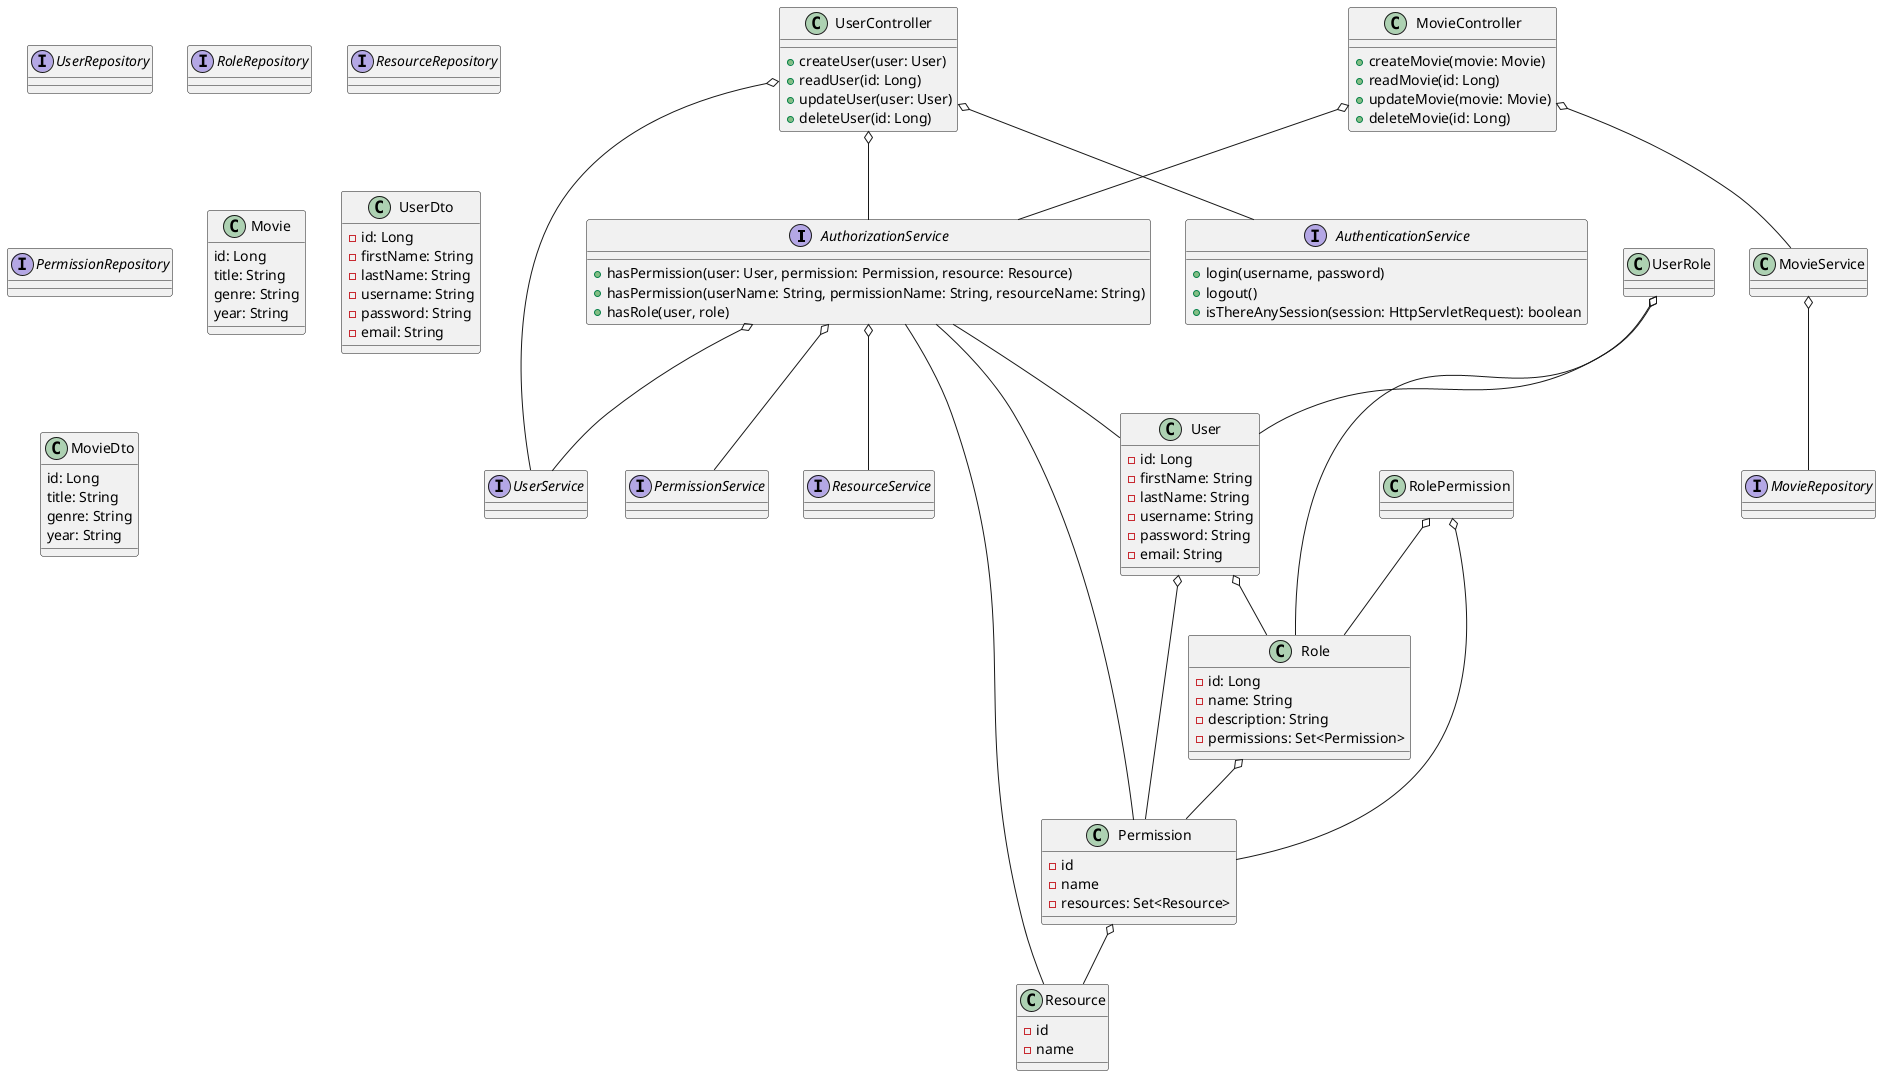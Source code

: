 @startuml
'https://plantuml.com/class-diagram

'RBAC role based access control
'CRUD Create Read Update Delete

interface AuthorizationService
interface UserService
interface PermissionService
interface ResourceService

interface MovieRepository
interface UserRepository
interface RoleRepository
interface ResourceRepository
interface PermissionRepository

class User
'class UserDetails
'class Profile
'class Account
'class Credential
class Role
class UserRole
class Permission
class Movie

' 1, "CREATE", "USER", "create user"
' 2, "READ", "USER", "read user"
' 3, "CREATE", "MOVIE", "create movie"
' 4, "READ", "MOVIE", "read movie"

class RolePermission

User o-- Role
User o-- Permission
Role o-- Permission
Permission o-- Resource

RolePermission o-- Permission
RolePermission o-- Role

UserRole o-- User
UserRole o-- Role

AuthorizationService -- User
AuthorizationService -- Permission
AuthorizationService -- Resource

AuthorizationService o-- UserService
AuthorizationService o-- PermissionService
AuthorizationService o-- ResourceService

' entities
class User {
    -id: Long
    -firstName: String
    -lastName: String
    -username: String
    -password: String
    -email: String

    ' getter and setters
}

class Role {
    -id: Long
    -name: String
    -description: String
    -permissions: Set<Permission>

    ' getter and setters
}

class Permission {
    -id
    -name
    -resources: Set<Resource>
    ' getter and setters
}

class Resource {
    -id
    -name
    ' getter and setters
}

class Movie {
    id: Long
    title: String
    genre: String
    year: String

    ' getter and setters
}

' dtos

class UserDto {
    -id: Long
    -firstName: String
    -lastName: String
    -username: String
    -password: String
    -email: String

    ' getter and setters
}


class MovieDto {
    id: Long
    title: String
    genre: String
    year: String

    ' getter and setters
}
' interfaces

interface AuthorizationService {
    +hasPermission(user: User, permission: Permission, resource: Resource)
    +hasPermission(userName: String, permissionName: String, resourceName: String)
    +hasRole(user, role)
}

interface AuthenticationService {
    +login(username, password)
    +logout()
    +isThereAnySession(session: HttpServletRequest): boolean
}

' controllers
UserController o-- UserService
UserController o-- AuthorizationService
UserController o-- AuthenticationService

class UserController {
    +createUser(user: User)
    +readUser(id: Long)
    +updateUser(user: User)
    +deleteUser(id: Long)
}

MovieService o-- MovieRepository
MovieController o-- MovieService
MovieController o-- AuthorizationService

class MovieController {
    +createMovie(movie: Movie)
    +readMovie(id: Long)
    +updateMovie(movie: Movie)
    +deleteMovie(id: Long)
}

@enduml